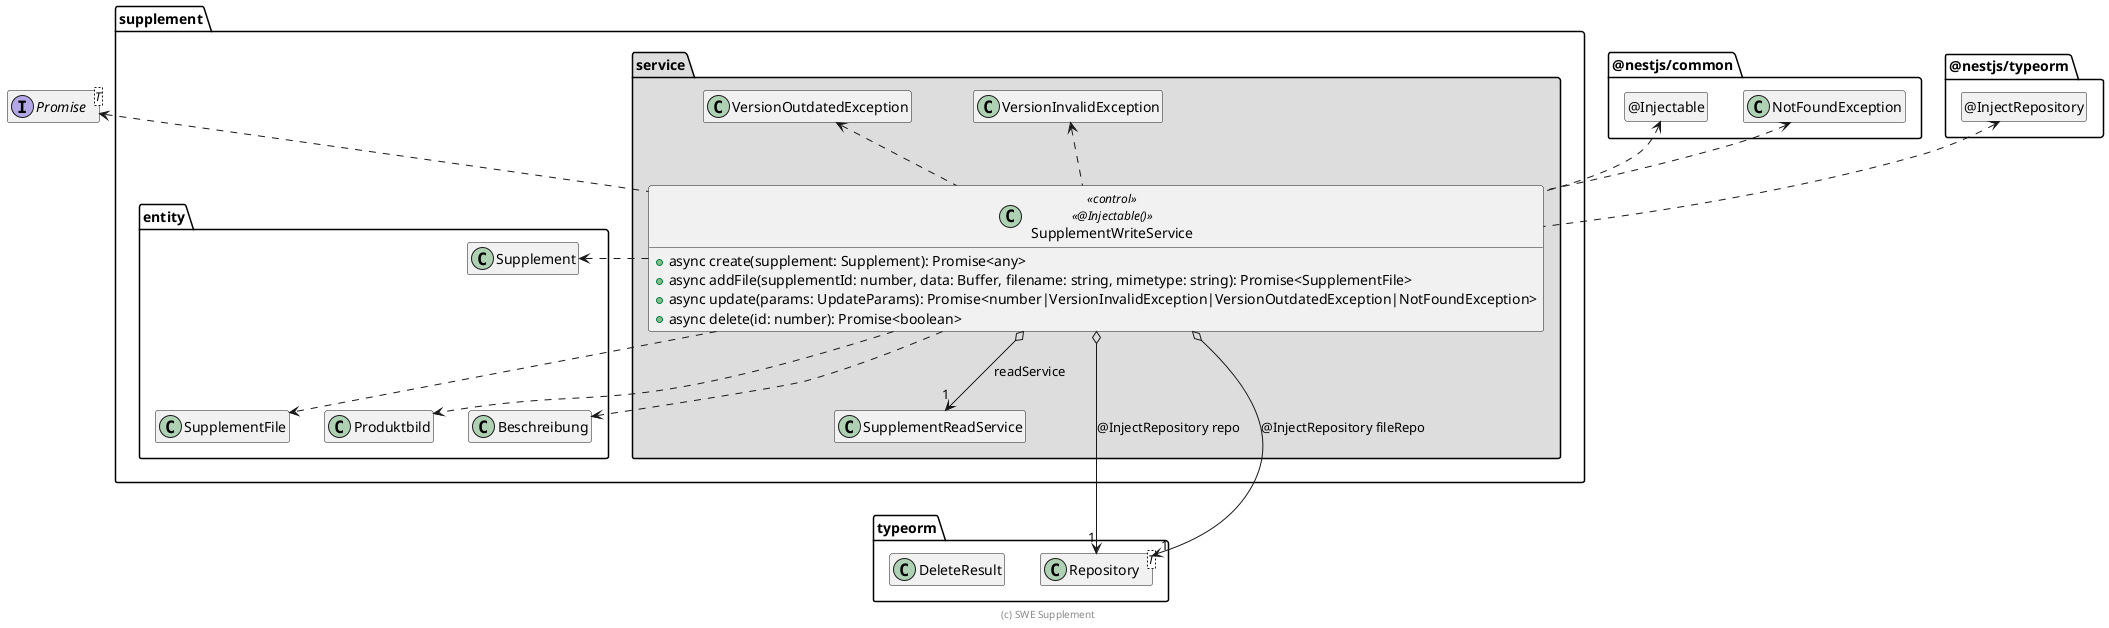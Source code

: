 @startuml Anwendungskern

interface Promise<T>

package @nestjs/common {
  class "@Injectable" as Injectable
  hide Injectable circle
  class NotFoundException
}

package typeorm {
  class Repository<T>
  class DeleteResult
}

package @nestjs/typeorm {
  class "@InjectRepository" as InjectRepository
  hide InjectRepository circle
}

package supplement {
  package entity {
    class Supplement
    class Produktbild
    class Beschreibung
    class SupplementFile
  }

  package service #DDDDDD {
    class VersionInvalidException
    class VersionOutdatedException

    class SupplementReadService

    class SupplementWriteService << control >> <<@Injectable()>> {
      + async create(supplement: Supplement): Promise<any>
      + async addFile(supplementId: number, data: Buffer, filename: string, mimetype: string): Promise<SupplementFile>
      + async update(params: UpdateParams): Promise<number|VersionInvalidException|VersionOutdatedException|NotFoundException>
      + async delete(id: number): Promise<boolean>
    }

    SupplementWriteService o--> "1" SupplementReadService: readService
    SupplementWriteService o--> "1" Repository: @InjectRepository repo
    SupplementWriteService o--> "1" Repository: @InjectRepository fileRepo

    SupplementWriteService .up.> Injectable
    SupplementWriteService .up.> InjectRepository

    SupplementWriteService .up.> Promise
    SupplementWriteService ..> Supplement
    SupplementWriteService ..> SupplementFile
    SupplementWriteService ..> Produktbild
    SupplementWriteService ..> Beschreibung
    SupplementWriteService .up.> VersionInvalidException
    SupplementWriteService .up.> VersionOutdatedException
    SupplementWriteService .up.> NotFoundException

    Supplement .up[hidden].> Promise
    Supplement .up[hidden].> Injectable
    Supplement .up[hidden].> InjectRepository
    SupplementFile .up[hidden].> Supplement
    Produktbild .up[hidden].> Supplement
    Beschreibung .up[hidden].> Supplement
    VersionInvalidException .up[hidden].> Supplement
    VersionOutdatedException .up[hidden].> Supplement
    SupplementReadService .[hidden].> Repository
  }
}

hide empty members

footer (c) SWE Supplement

@enduml